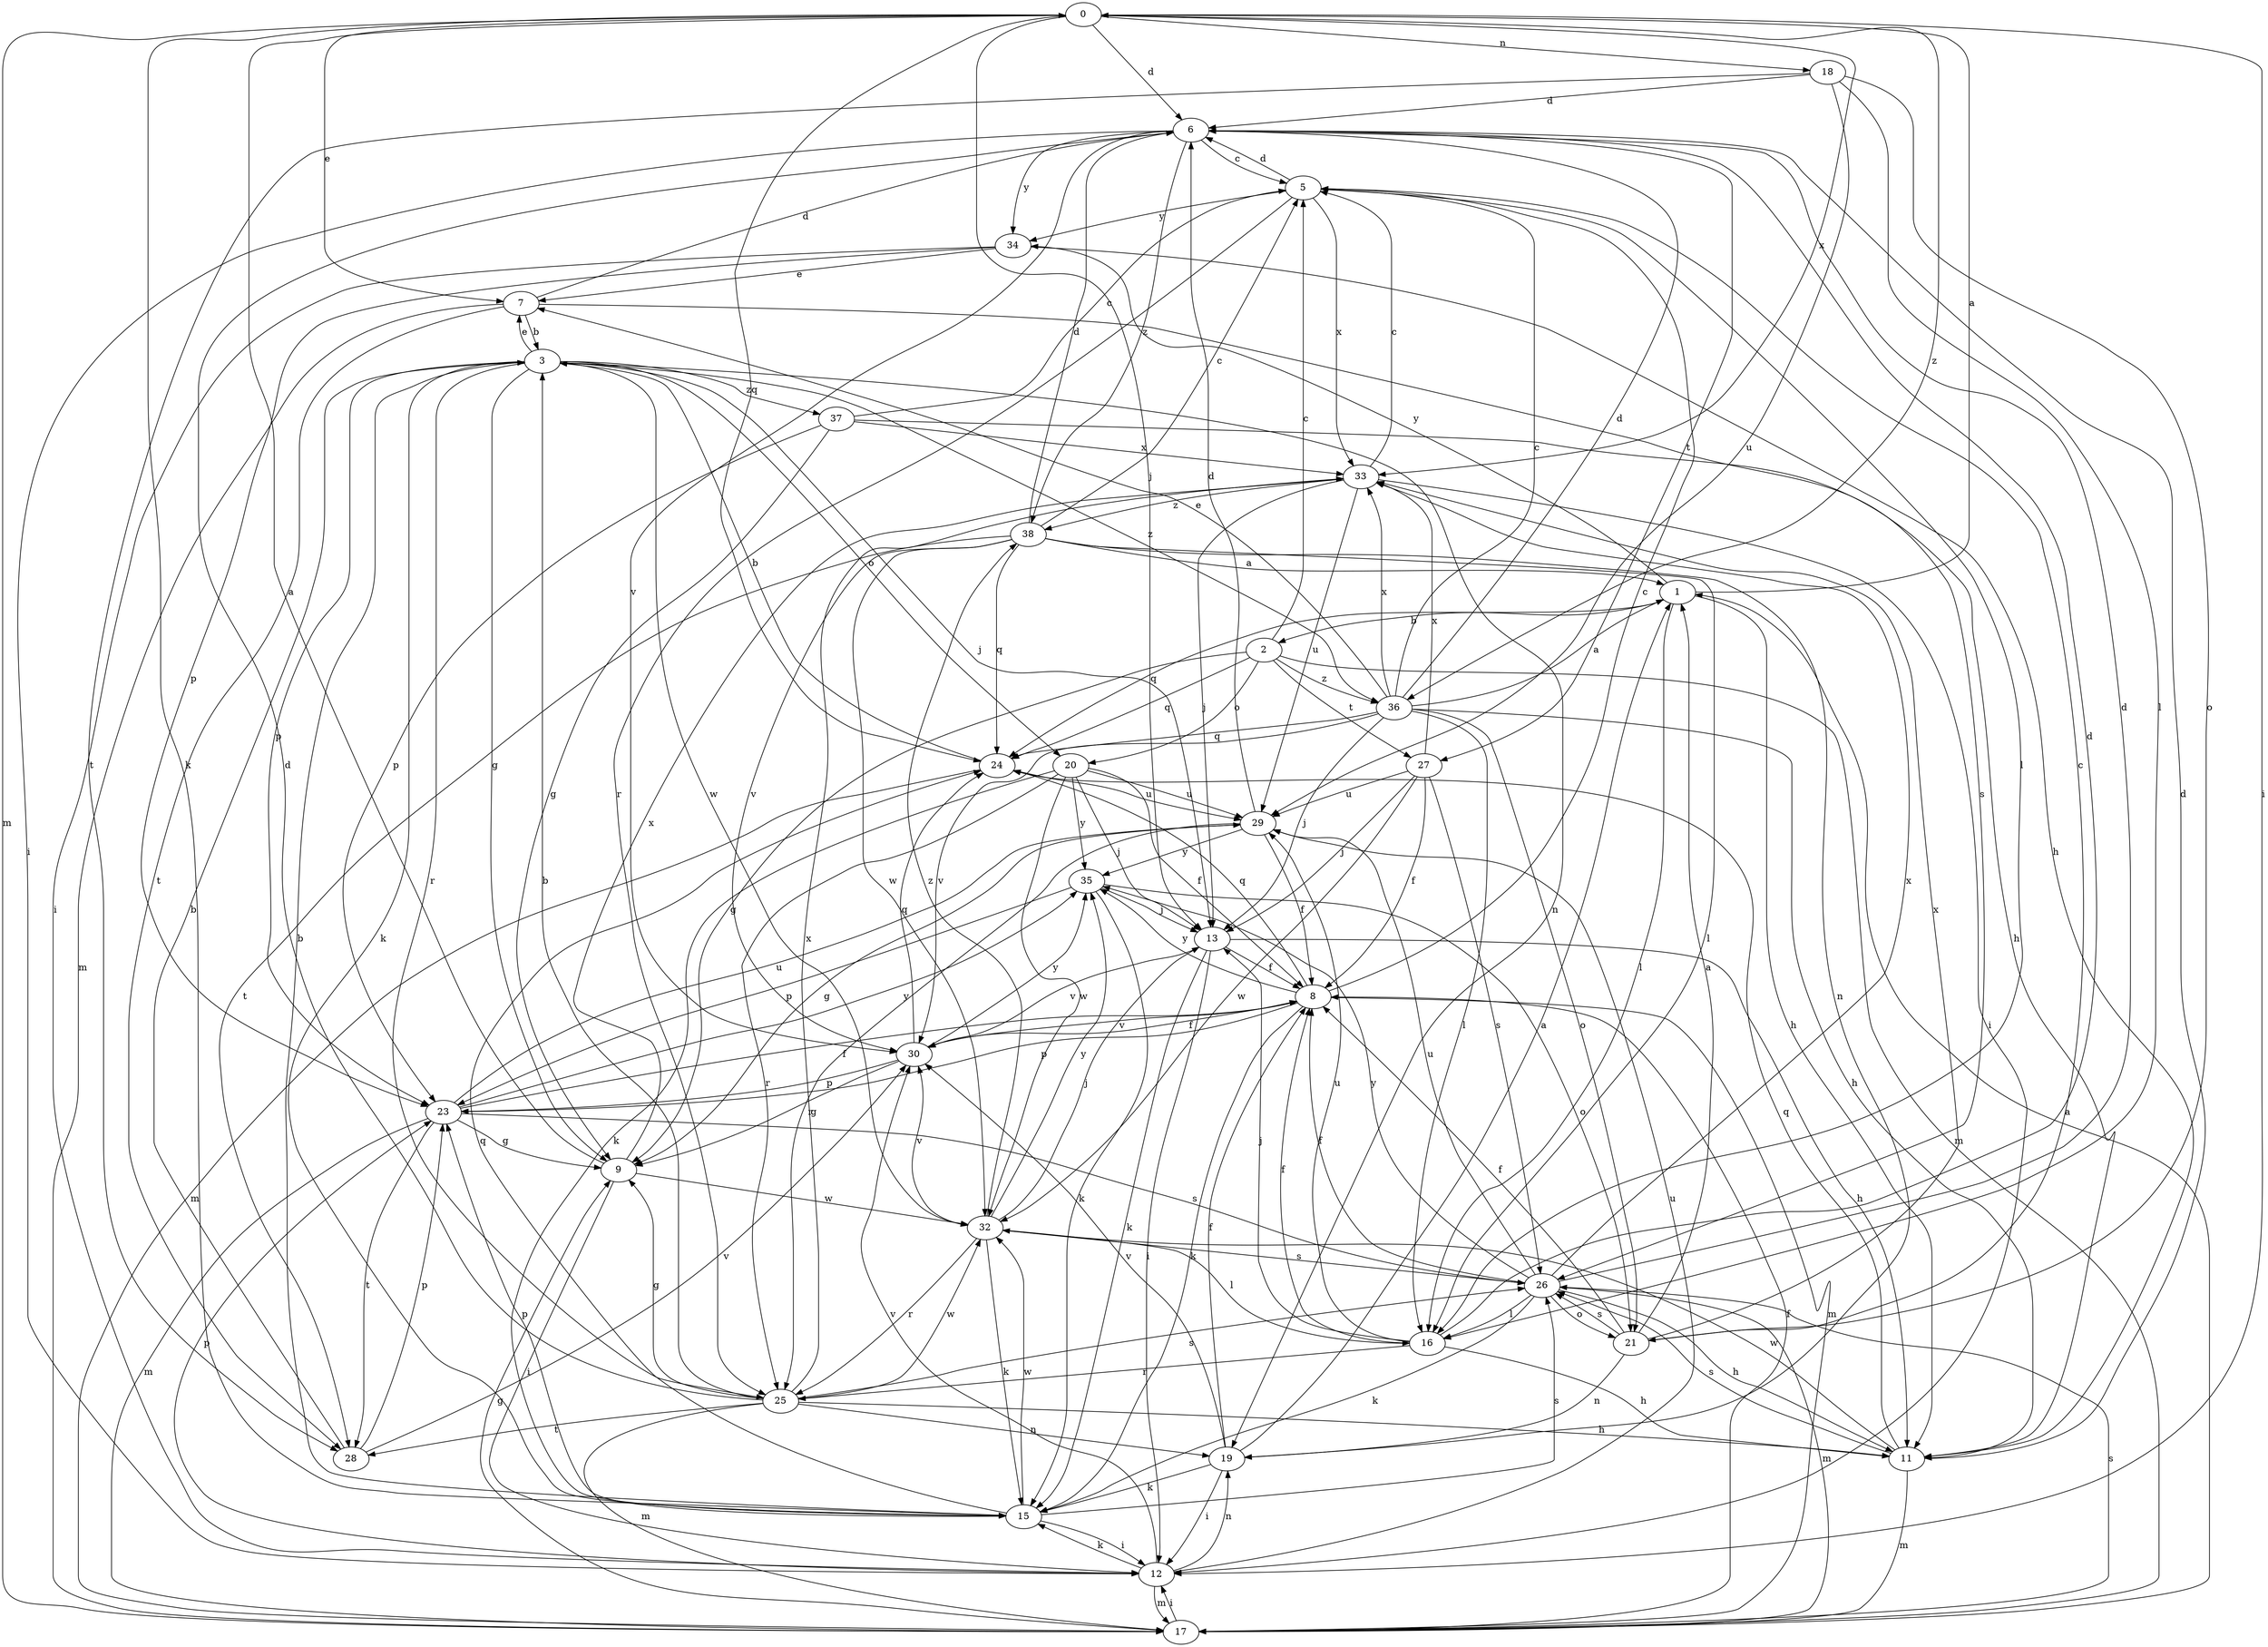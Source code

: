 strict digraph  {
0;
1;
2;
3;
5;
6;
7;
8;
9;
11;
12;
13;
15;
16;
17;
18;
19;
20;
21;
23;
24;
25;
26;
27;
28;
29;
30;
32;
33;
34;
35;
36;
37;
38;
0 -> 6  [label=d];
0 -> 7  [label=e];
0 -> 12  [label=i];
0 -> 13  [label=j];
0 -> 15  [label=k];
0 -> 17  [label=m];
0 -> 18  [label=n];
0 -> 24  [label=q];
0 -> 33  [label=x];
0 -> 36  [label=z];
1 -> 0  [label=a];
1 -> 2  [label=b];
1 -> 11  [label=h];
1 -> 16  [label=l];
1 -> 24  [label=q];
1 -> 34  [label=y];
2 -> 5  [label=c];
2 -> 9  [label=g];
2 -> 17  [label=m];
2 -> 20  [label=o];
2 -> 24  [label=q];
2 -> 27  [label=t];
2 -> 36  [label=z];
3 -> 7  [label=e];
3 -> 9  [label=g];
3 -> 13  [label=j];
3 -> 15  [label=k];
3 -> 19  [label=n];
3 -> 20  [label=o];
3 -> 23  [label=p];
3 -> 25  [label=r];
3 -> 32  [label=w];
3 -> 36  [label=z];
3 -> 37  [label=z];
5 -> 6  [label=d];
5 -> 16  [label=l];
5 -> 25  [label=r];
5 -> 33  [label=x];
5 -> 34  [label=y];
6 -> 5  [label=c];
6 -> 12  [label=i];
6 -> 27  [label=t];
6 -> 30  [label=v];
6 -> 34  [label=y];
6 -> 38  [label=z];
7 -> 3  [label=b];
7 -> 6  [label=d];
7 -> 17  [label=m];
7 -> 26  [label=s];
7 -> 28  [label=t];
8 -> 5  [label=c];
8 -> 15  [label=k];
8 -> 17  [label=m];
8 -> 23  [label=p];
8 -> 24  [label=q];
8 -> 30  [label=v];
8 -> 35  [label=y];
9 -> 0  [label=a];
9 -> 12  [label=i];
9 -> 32  [label=w];
9 -> 33  [label=x];
11 -> 6  [label=d];
11 -> 17  [label=m];
11 -> 24  [label=q];
11 -> 26  [label=s];
11 -> 32  [label=w];
12 -> 15  [label=k];
12 -> 17  [label=m];
12 -> 19  [label=n];
12 -> 23  [label=p];
12 -> 29  [label=u];
12 -> 30  [label=v];
13 -> 8  [label=f];
13 -> 11  [label=h];
13 -> 12  [label=i];
13 -> 15  [label=k];
13 -> 30  [label=v];
15 -> 3  [label=b];
15 -> 12  [label=i];
15 -> 23  [label=p];
15 -> 24  [label=q];
15 -> 26  [label=s];
15 -> 32  [label=w];
16 -> 6  [label=d];
16 -> 8  [label=f];
16 -> 11  [label=h];
16 -> 13  [label=j];
16 -> 25  [label=r];
16 -> 29  [label=u];
17 -> 1  [label=a];
17 -> 8  [label=f];
17 -> 9  [label=g];
17 -> 12  [label=i];
17 -> 26  [label=s];
18 -> 6  [label=d];
18 -> 16  [label=l];
18 -> 21  [label=o];
18 -> 28  [label=t];
18 -> 29  [label=u];
19 -> 1  [label=a];
19 -> 8  [label=f];
19 -> 12  [label=i];
19 -> 15  [label=k];
19 -> 30  [label=v];
20 -> 8  [label=f];
20 -> 13  [label=j];
20 -> 15  [label=k];
20 -> 25  [label=r];
20 -> 29  [label=u];
20 -> 32  [label=w];
20 -> 35  [label=y];
21 -> 1  [label=a];
21 -> 5  [label=c];
21 -> 8  [label=f];
21 -> 19  [label=n];
21 -> 26  [label=s];
21 -> 33  [label=x];
23 -> 8  [label=f];
23 -> 9  [label=g];
23 -> 17  [label=m];
23 -> 26  [label=s];
23 -> 28  [label=t];
23 -> 29  [label=u];
23 -> 35  [label=y];
24 -> 3  [label=b];
24 -> 17  [label=m];
24 -> 29  [label=u];
25 -> 3  [label=b];
25 -> 6  [label=d];
25 -> 9  [label=g];
25 -> 11  [label=h];
25 -> 17  [label=m];
25 -> 19  [label=n];
25 -> 26  [label=s];
25 -> 28  [label=t];
25 -> 32  [label=w];
25 -> 33  [label=x];
26 -> 6  [label=d];
26 -> 8  [label=f];
26 -> 11  [label=h];
26 -> 15  [label=k];
26 -> 16  [label=l];
26 -> 17  [label=m];
26 -> 21  [label=o];
26 -> 29  [label=u];
26 -> 33  [label=x];
26 -> 35  [label=y];
27 -> 8  [label=f];
27 -> 13  [label=j];
27 -> 26  [label=s];
27 -> 29  [label=u];
27 -> 32  [label=w];
27 -> 33  [label=x];
28 -> 3  [label=b];
28 -> 23  [label=p];
28 -> 30  [label=v];
29 -> 6  [label=d];
29 -> 8  [label=f];
29 -> 9  [label=g];
29 -> 25  [label=r];
29 -> 35  [label=y];
30 -> 8  [label=f];
30 -> 9  [label=g];
30 -> 23  [label=p];
30 -> 24  [label=q];
30 -> 35  [label=y];
32 -> 13  [label=j];
32 -> 15  [label=k];
32 -> 16  [label=l];
32 -> 25  [label=r];
32 -> 26  [label=s];
32 -> 30  [label=v];
32 -> 35  [label=y];
32 -> 38  [label=z];
33 -> 5  [label=c];
33 -> 12  [label=i];
33 -> 13  [label=j];
33 -> 29  [label=u];
33 -> 38  [label=z];
34 -> 7  [label=e];
34 -> 11  [label=h];
34 -> 12  [label=i];
34 -> 23  [label=p];
35 -> 13  [label=j];
35 -> 15  [label=k];
35 -> 21  [label=o];
35 -> 23  [label=p];
36 -> 1  [label=a];
36 -> 5  [label=c];
36 -> 6  [label=d];
36 -> 7  [label=e];
36 -> 11  [label=h];
36 -> 13  [label=j];
36 -> 16  [label=l];
36 -> 21  [label=o];
36 -> 24  [label=q];
36 -> 30  [label=v];
36 -> 33  [label=x];
37 -> 5  [label=c];
37 -> 9  [label=g];
37 -> 11  [label=h];
37 -> 23  [label=p];
37 -> 33  [label=x];
38 -> 1  [label=a];
38 -> 5  [label=c];
38 -> 6  [label=d];
38 -> 16  [label=l];
38 -> 19  [label=n];
38 -> 24  [label=q];
38 -> 28  [label=t];
38 -> 30  [label=v];
38 -> 32  [label=w];
}
